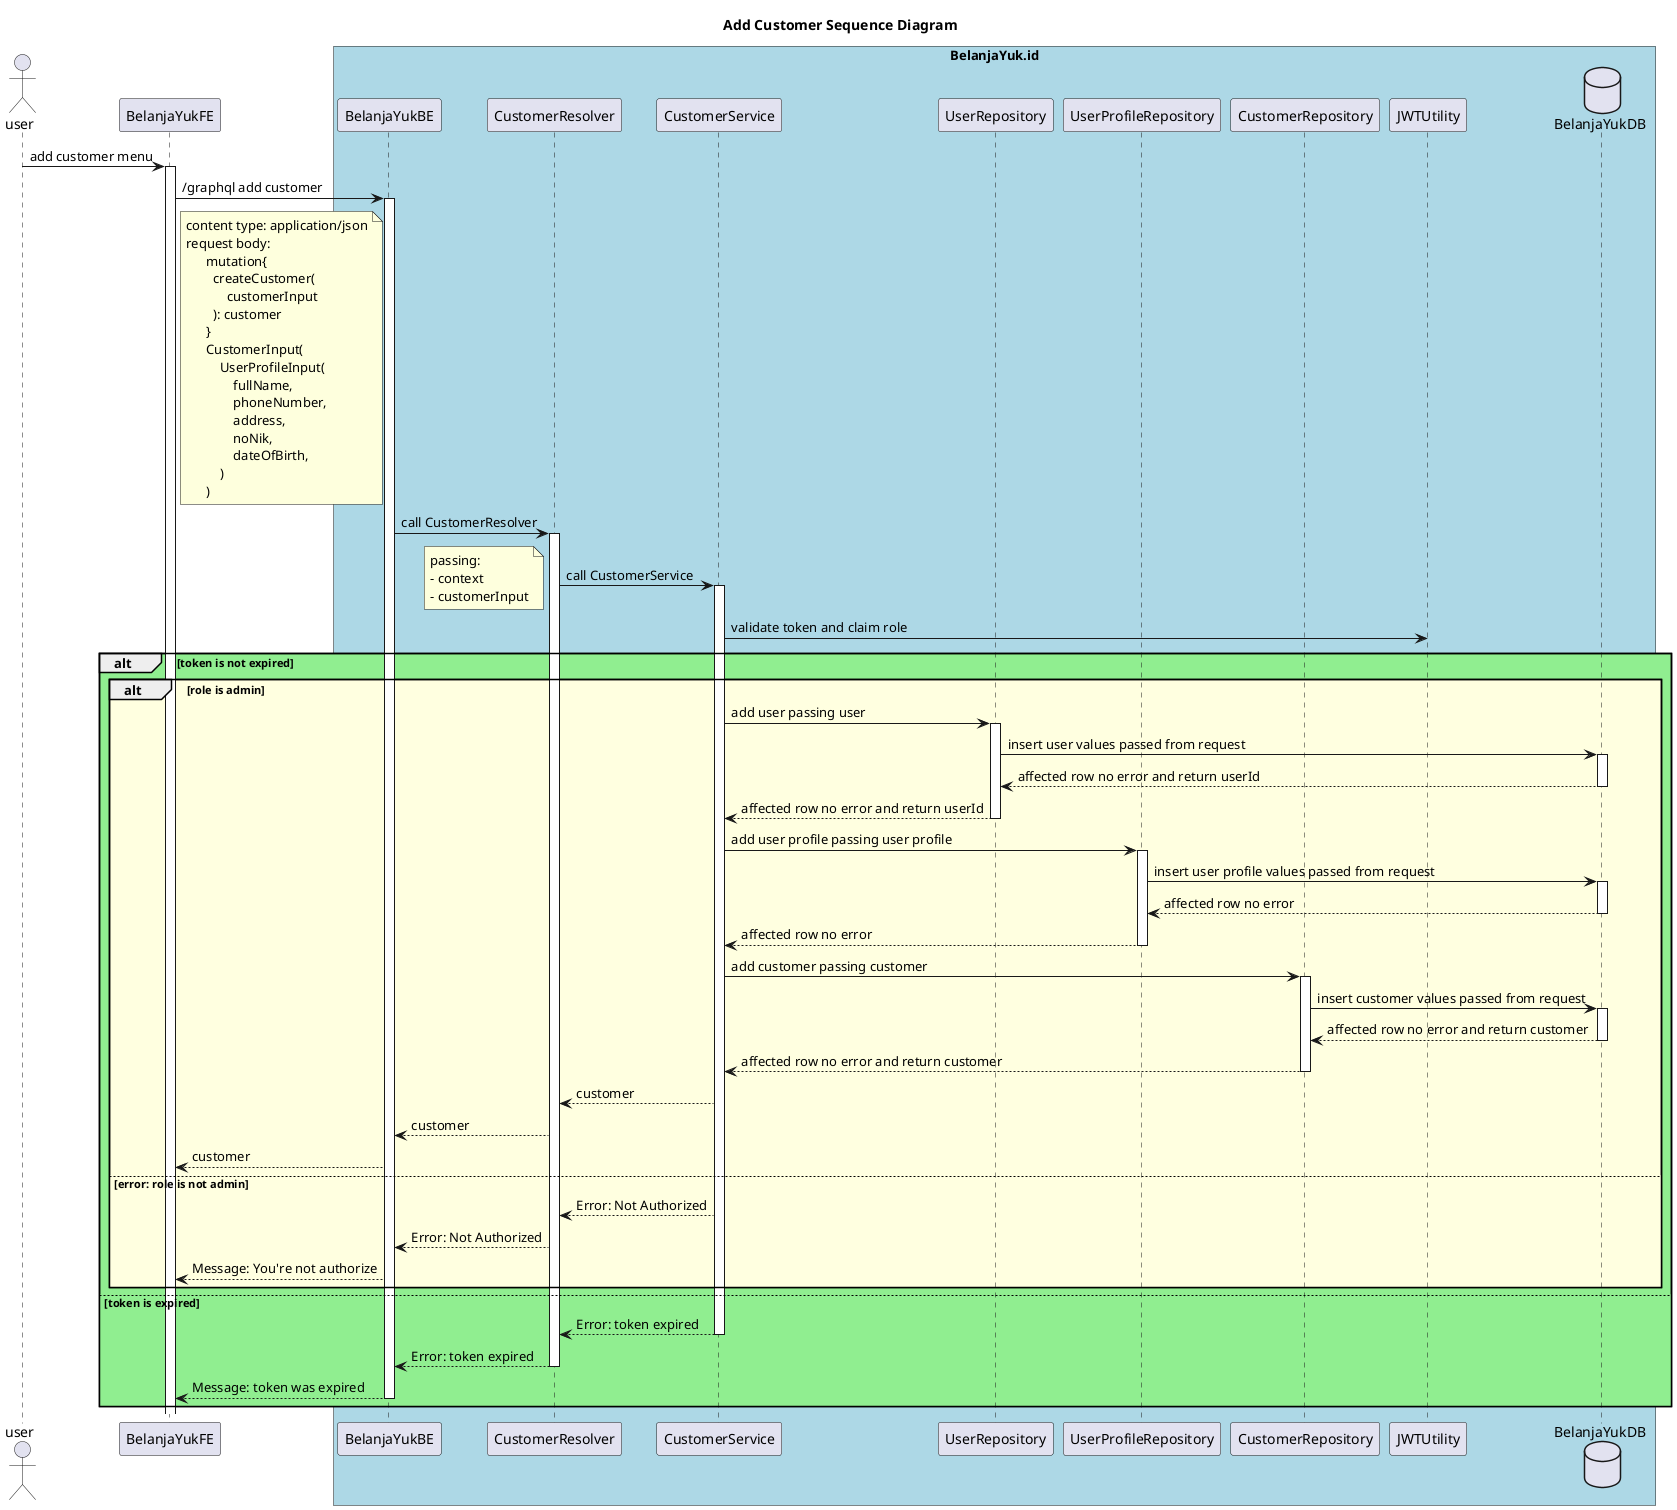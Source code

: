 @startuml
title: Add Customer Sequence Diagram
actor user
participant BelanjaYukFE
database BelanjaYukDB
box "BelanjaYuk.id" #LightBlue
participant BelanjaYukBE
participant CustomerResolver
participant CustomerService
participant UserRepository
participant UserProfileRepository
participant CustomerRepository
participant JWTUtility
participant BelanjaYukDB
end box

user -> BelanjaYukFE ++ : add customer menu
BelanjaYukFE -> BelanjaYukBE ++ : /graphql add customer
    note right of BelanjaYukFE
    content type: application/json
    request body:
          mutation{
            createCustomer(
                customerInput
            ): customer
          }
          CustomerInput(
              UserProfileInput(
                  fullName,
                  phoneNumber,
                  address,
                  noNik,
                  dateOfBirth,
              )
          )
    end note
BelanjaYukBE -> CustomerResolver ++ : call CustomerResolver
CustomerResolver -> CustomerService ++ : call CustomerService
    note left
    passing:
    - context
    - customerInput
    end note
CustomerService -> JWTUtility: validate token and claim role
alt #LightGreen token is not expired
    alt #LightYellow role is admin
        CustomerService -> UserRepository ++ : add user passing user
        UserRepository -> BelanjaYukDB ++ : insert user values passed from request
        BelanjaYukDB --> UserRepository -- : affected row no error and return userId
        UserRepository --> CustomerService -- : affected row no error and return userId
        CustomerService -> UserProfileRepository ++ : add user profile passing user profile
        UserProfileRepository -> BelanjaYukDB ++ : insert user profile values passed from request
        BelanjaYukDB --> UserProfileRepository -- : affected row no error
        UserProfileRepository --> CustomerService -- : affected row no error
        CustomerService -> CustomerRepository ++ : add customer passing customer
        CustomerRepository -> BelanjaYukDB ++ : insert customer values passed from request
        BelanjaYukDB --> CustomerRepository -- : affected row no error and return customer
        CustomerRepository --> CustomerService -- : affected row no error and return customer
        CustomerService --> CustomerResolver : customer
        CustomerResolver --> BelanjaYukBE : customer
        BelanjaYukBE --> BelanjaYukFE: customer
        else error: role is not admin
        CustomerService --> CustomerResolver : Error: Not Authorized
        CustomerResolver --> BelanjaYukBE : Error: Not Authorized
        BelanjaYukBE --> BelanjaYukFE: Message: You're not authorize
    end alt
    else token is expired
    CustomerService --> CustomerResolver -- : Error: token expired
    CustomerResolver --> BelanjaYukBE -- : Error: token expired
    BelanjaYukBE --> BelanjaYukFE -- : Message: token was expired
end alt
@enduml